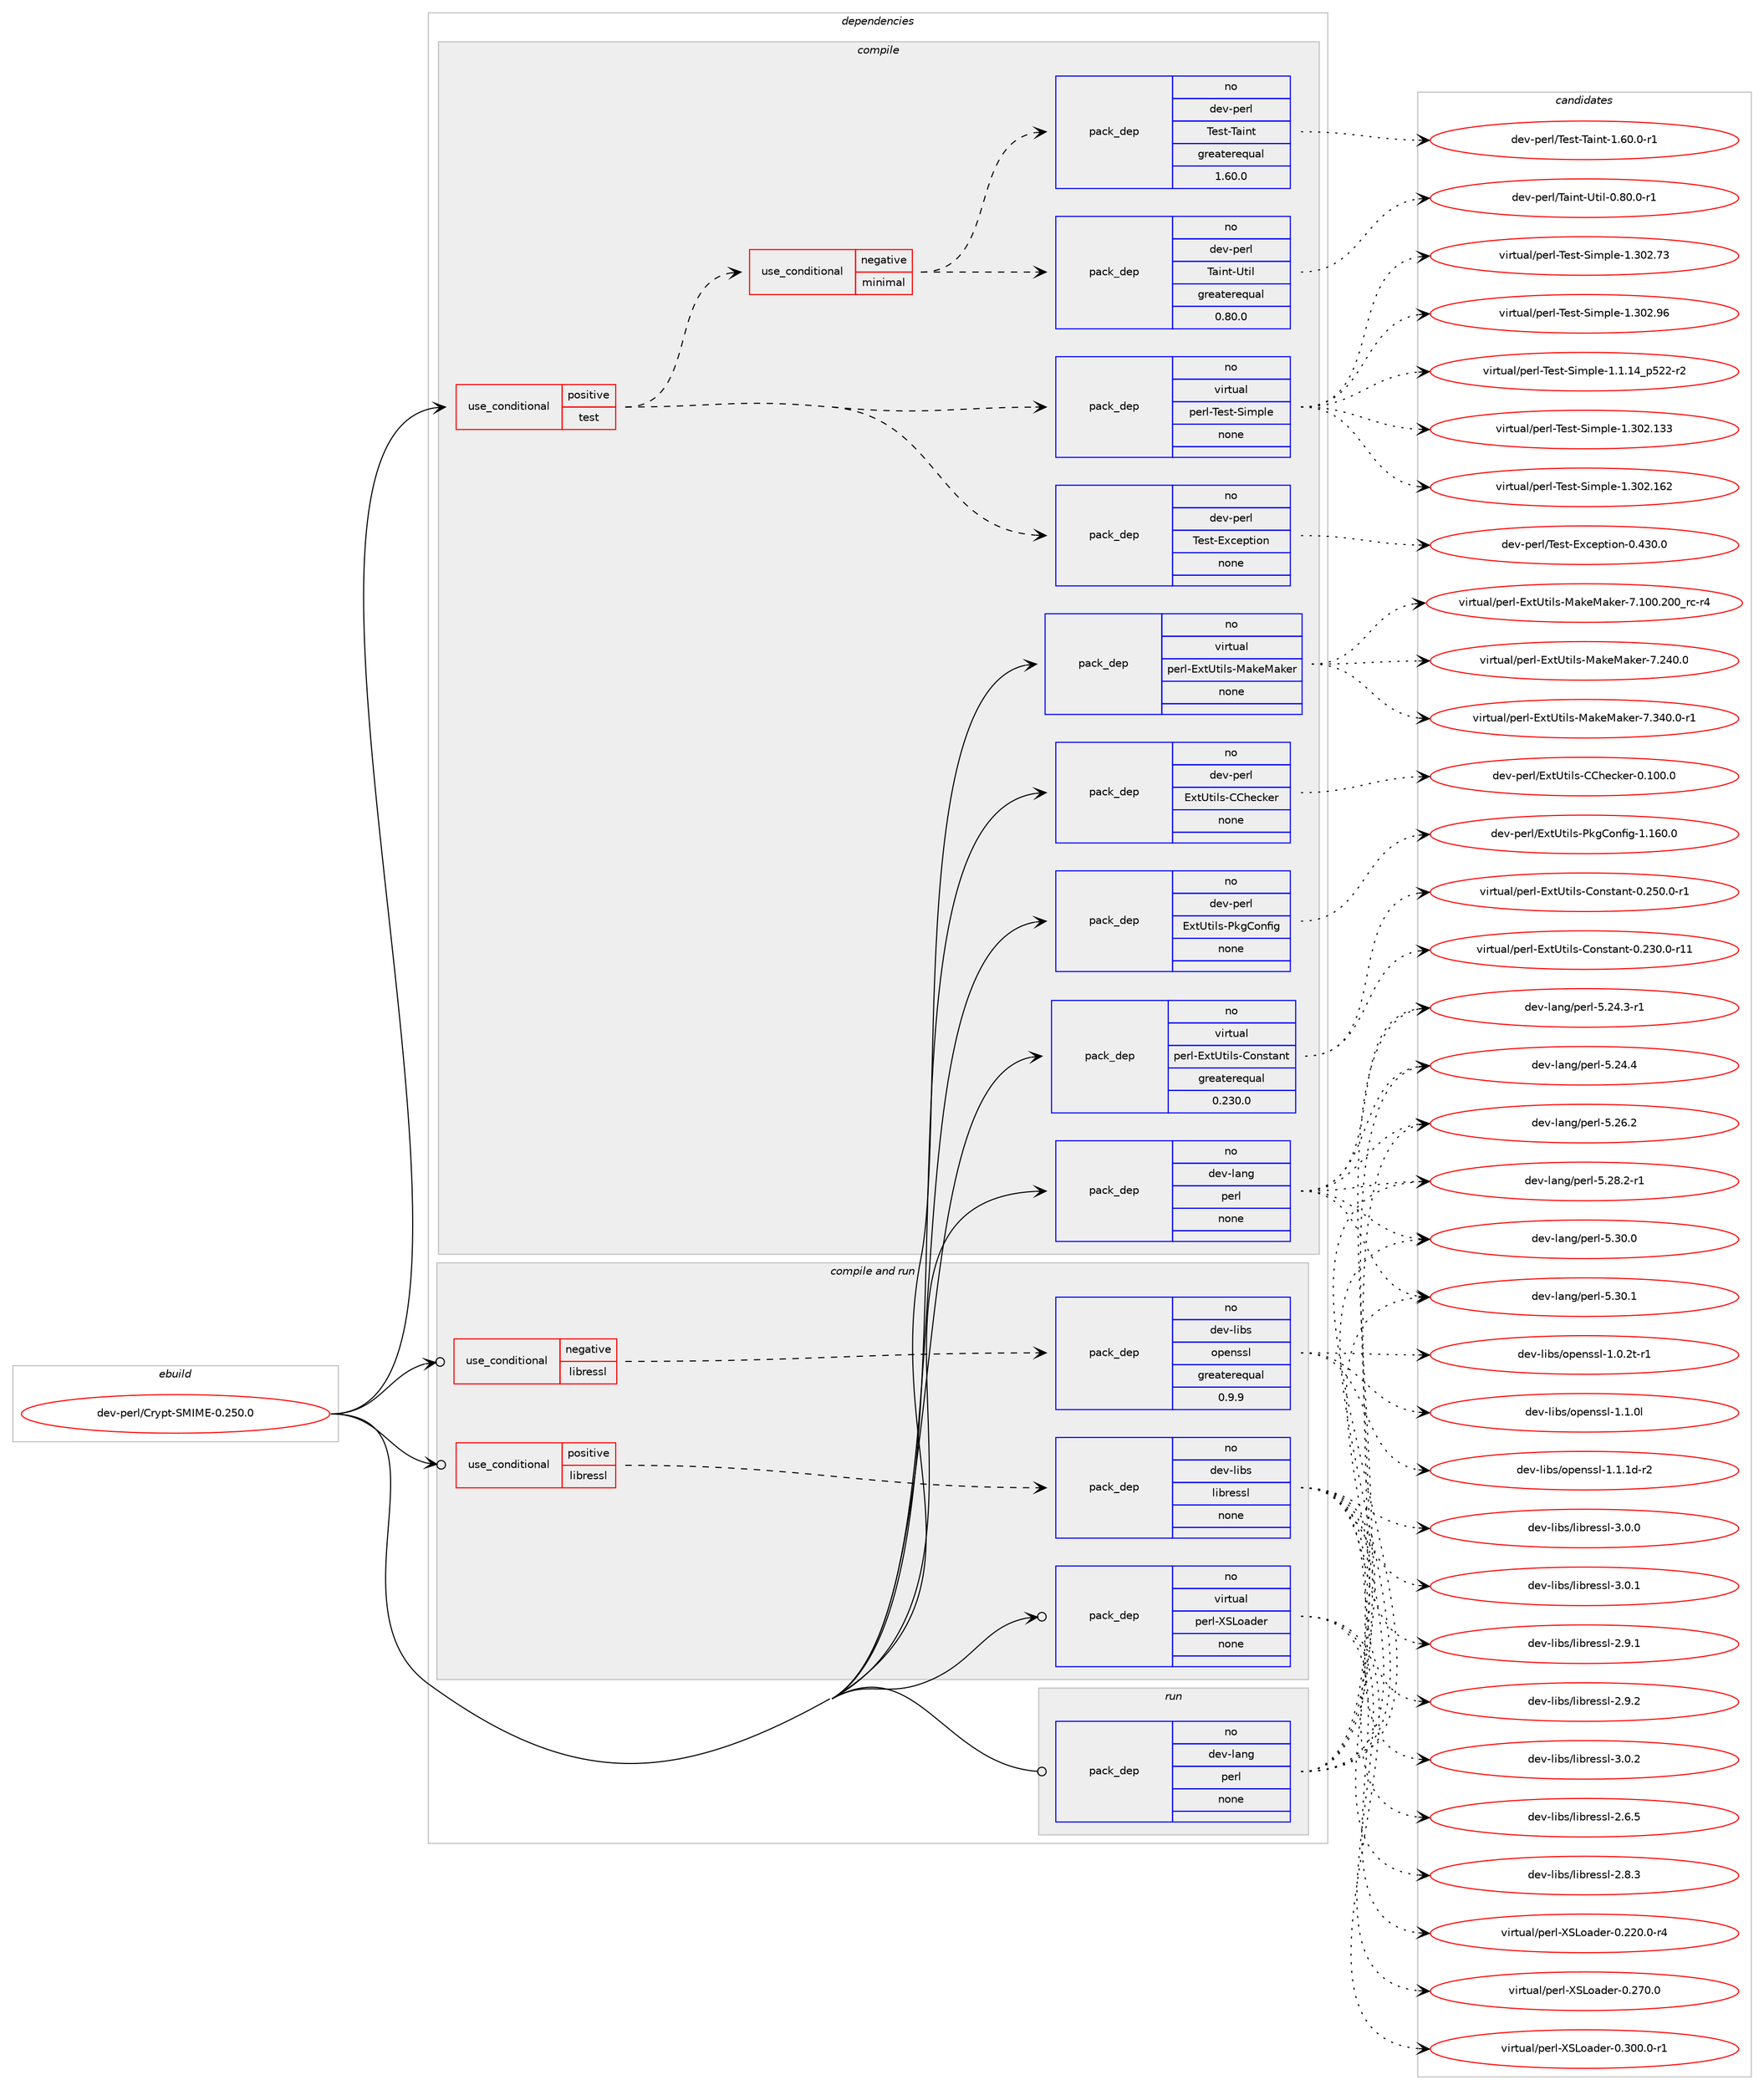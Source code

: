 digraph prolog {

# *************
# Graph options
# *************

newrank=true;
concentrate=true;
compound=true;
graph [rankdir=LR,fontname=Helvetica,fontsize=10,ranksep=1.5];#, ranksep=2.5, nodesep=0.2];
edge  [arrowhead=vee];
node  [fontname=Helvetica,fontsize=10];

# **********
# The ebuild
# **********

subgraph cluster_leftcol {
color=gray;
rank=same;
label=<<i>ebuild</i>>;
id [label="dev-perl/Crypt-SMIME-0.250.0", color=red, width=4, href="../dev-perl/Crypt-SMIME-0.250.0.svg"];
}

# ****************
# The dependencies
# ****************

subgraph cluster_midcol {
color=gray;
label=<<i>dependencies</i>>;
subgraph cluster_compile {
fillcolor="#eeeeee";
style=filled;
label=<<i>compile</i>>;
subgraph cond133419 {
dependency575348 [label=<<TABLE BORDER="0" CELLBORDER="1" CELLSPACING="0" CELLPADDING="4"><TR><TD ROWSPAN="3" CELLPADDING="10">use_conditional</TD></TR><TR><TD>positive</TD></TR><TR><TD>test</TD></TR></TABLE>>, shape=none, color=red];
subgraph pack430288 {
dependency575349 [label=<<TABLE BORDER="0" CELLBORDER="1" CELLSPACING="0" CELLPADDING="4" WIDTH="220"><TR><TD ROWSPAN="6" CELLPADDING="30">pack_dep</TD></TR><TR><TD WIDTH="110">no</TD></TR><TR><TD>dev-perl</TD></TR><TR><TD>Test-Exception</TD></TR><TR><TD>none</TD></TR><TR><TD></TD></TR></TABLE>>, shape=none, color=blue];
}
dependency575348:e -> dependency575349:w [weight=20,style="dashed",arrowhead="vee"];
subgraph pack430289 {
dependency575350 [label=<<TABLE BORDER="0" CELLBORDER="1" CELLSPACING="0" CELLPADDING="4" WIDTH="220"><TR><TD ROWSPAN="6" CELLPADDING="30">pack_dep</TD></TR><TR><TD WIDTH="110">no</TD></TR><TR><TD>virtual</TD></TR><TR><TD>perl-Test-Simple</TD></TR><TR><TD>none</TD></TR><TR><TD></TD></TR></TABLE>>, shape=none, color=blue];
}
dependency575348:e -> dependency575350:w [weight=20,style="dashed",arrowhead="vee"];
subgraph cond133420 {
dependency575351 [label=<<TABLE BORDER="0" CELLBORDER="1" CELLSPACING="0" CELLPADDING="4"><TR><TD ROWSPAN="3" CELLPADDING="10">use_conditional</TD></TR><TR><TD>negative</TD></TR><TR><TD>minimal</TD></TR></TABLE>>, shape=none, color=red];
subgraph pack430290 {
dependency575352 [label=<<TABLE BORDER="0" CELLBORDER="1" CELLSPACING="0" CELLPADDING="4" WIDTH="220"><TR><TD ROWSPAN="6" CELLPADDING="30">pack_dep</TD></TR><TR><TD WIDTH="110">no</TD></TR><TR><TD>dev-perl</TD></TR><TR><TD>Test-Taint</TD></TR><TR><TD>greaterequal</TD></TR><TR><TD>1.60.0</TD></TR></TABLE>>, shape=none, color=blue];
}
dependency575351:e -> dependency575352:w [weight=20,style="dashed",arrowhead="vee"];
subgraph pack430291 {
dependency575353 [label=<<TABLE BORDER="0" CELLBORDER="1" CELLSPACING="0" CELLPADDING="4" WIDTH="220"><TR><TD ROWSPAN="6" CELLPADDING="30">pack_dep</TD></TR><TR><TD WIDTH="110">no</TD></TR><TR><TD>dev-perl</TD></TR><TR><TD>Taint-Util</TD></TR><TR><TD>greaterequal</TD></TR><TR><TD>0.80.0</TD></TR></TABLE>>, shape=none, color=blue];
}
dependency575351:e -> dependency575353:w [weight=20,style="dashed",arrowhead="vee"];
}
dependency575348:e -> dependency575351:w [weight=20,style="dashed",arrowhead="vee"];
}
id:e -> dependency575348:w [weight=20,style="solid",arrowhead="vee"];
subgraph pack430292 {
dependency575354 [label=<<TABLE BORDER="0" CELLBORDER="1" CELLSPACING="0" CELLPADDING="4" WIDTH="220"><TR><TD ROWSPAN="6" CELLPADDING="30">pack_dep</TD></TR><TR><TD WIDTH="110">no</TD></TR><TR><TD>dev-lang</TD></TR><TR><TD>perl</TD></TR><TR><TD>none</TD></TR><TR><TD></TD></TR></TABLE>>, shape=none, color=blue];
}
id:e -> dependency575354:w [weight=20,style="solid",arrowhead="vee"];
subgraph pack430293 {
dependency575355 [label=<<TABLE BORDER="0" CELLBORDER="1" CELLSPACING="0" CELLPADDING="4" WIDTH="220"><TR><TD ROWSPAN="6" CELLPADDING="30">pack_dep</TD></TR><TR><TD WIDTH="110">no</TD></TR><TR><TD>dev-perl</TD></TR><TR><TD>ExtUtils-CChecker</TD></TR><TR><TD>none</TD></TR><TR><TD></TD></TR></TABLE>>, shape=none, color=blue];
}
id:e -> dependency575355:w [weight=20,style="solid",arrowhead="vee"];
subgraph pack430294 {
dependency575356 [label=<<TABLE BORDER="0" CELLBORDER="1" CELLSPACING="0" CELLPADDING="4" WIDTH="220"><TR><TD ROWSPAN="6" CELLPADDING="30">pack_dep</TD></TR><TR><TD WIDTH="110">no</TD></TR><TR><TD>dev-perl</TD></TR><TR><TD>ExtUtils-PkgConfig</TD></TR><TR><TD>none</TD></TR><TR><TD></TD></TR></TABLE>>, shape=none, color=blue];
}
id:e -> dependency575356:w [weight=20,style="solid",arrowhead="vee"];
subgraph pack430295 {
dependency575357 [label=<<TABLE BORDER="0" CELLBORDER="1" CELLSPACING="0" CELLPADDING="4" WIDTH="220"><TR><TD ROWSPAN="6" CELLPADDING="30">pack_dep</TD></TR><TR><TD WIDTH="110">no</TD></TR><TR><TD>virtual</TD></TR><TR><TD>perl-ExtUtils-Constant</TD></TR><TR><TD>greaterequal</TD></TR><TR><TD>0.230.0</TD></TR></TABLE>>, shape=none, color=blue];
}
id:e -> dependency575357:w [weight=20,style="solid",arrowhead="vee"];
subgraph pack430296 {
dependency575358 [label=<<TABLE BORDER="0" CELLBORDER="1" CELLSPACING="0" CELLPADDING="4" WIDTH="220"><TR><TD ROWSPAN="6" CELLPADDING="30">pack_dep</TD></TR><TR><TD WIDTH="110">no</TD></TR><TR><TD>virtual</TD></TR><TR><TD>perl-ExtUtils-MakeMaker</TD></TR><TR><TD>none</TD></TR><TR><TD></TD></TR></TABLE>>, shape=none, color=blue];
}
id:e -> dependency575358:w [weight=20,style="solid",arrowhead="vee"];
}
subgraph cluster_compileandrun {
fillcolor="#eeeeee";
style=filled;
label=<<i>compile and run</i>>;
subgraph cond133421 {
dependency575359 [label=<<TABLE BORDER="0" CELLBORDER="1" CELLSPACING="0" CELLPADDING="4"><TR><TD ROWSPAN="3" CELLPADDING="10">use_conditional</TD></TR><TR><TD>negative</TD></TR><TR><TD>libressl</TD></TR></TABLE>>, shape=none, color=red];
subgraph pack430297 {
dependency575360 [label=<<TABLE BORDER="0" CELLBORDER="1" CELLSPACING="0" CELLPADDING="4" WIDTH="220"><TR><TD ROWSPAN="6" CELLPADDING="30">pack_dep</TD></TR><TR><TD WIDTH="110">no</TD></TR><TR><TD>dev-libs</TD></TR><TR><TD>openssl</TD></TR><TR><TD>greaterequal</TD></TR><TR><TD>0.9.9</TD></TR></TABLE>>, shape=none, color=blue];
}
dependency575359:e -> dependency575360:w [weight=20,style="dashed",arrowhead="vee"];
}
id:e -> dependency575359:w [weight=20,style="solid",arrowhead="odotvee"];
subgraph cond133422 {
dependency575361 [label=<<TABLE BORDER="0" CELLBORDER="1" CELLSPACING="0" CELLPADDING="4"><TR><TD ROWSPAN="3" CELLPADDING="10">use_conditional</TD></TR><TR><TD>positive</TD></TR><TR><TD>libressl</TD></TR></TABLE>>, shape=none, color=red];
subgraph pack430298 {
dependency575362 [label=<<TABLE BORDER="0" CELLBORDER="1" CELLSPACING="0" CELLPADDING="4" WIDTH="220"><TR><TD ROWSPAN="6" CELLPADDING="30">pack_dep</TD></TR><TR><TD WIDTH="110">no</TD></TR><TR><TD>dev-libs</TD></TR><TR><TD>libressl</TD></TR><TR><TD>none</TD></TR><TR><TD></TD></TR></TABLE>>, shape=none, color=blue];
}
dependency575361:e -> dependency575362:w [weight=20,style="dashed",arrowhead="vee"];
}
id:e -> dependency575361:w [weight=20,style="solid",arrowhead="odotvee"];
subgraph pack430299 {
dependency575363 [label=<<TABLE BORDER="0" CELLBORDER="1" CELLSPACING="0" CELLPADDING="4" WIDTH="220"><TR><TD ROWSPAN="6" CELLPADDING="30">pack_dep</TD></TR><TR><TD WIDTH="110">no</TD></TR><TR><TD>virtual</TD></TR><TR><TD>perl-XSLoader</TD></TR><TR><TD>none</TD></TR><TR><TD></TD></TR></TABLE>>, shape=none, color=blue];
}
id:e -> dependency575363:w [weight=20,style="solid",arrowhead="odotvee"];
}
subgraph cluster_run {
fillcolor="#eeeeee";
style=filled;
label=<<i>run</i>>;
subgraph pack430300 {
dependency575364 [label=<<TABLE BORDER="0" CELLBORDER="1" CELLSPACING="0" CELLPADDING="4" WIDTH="220"><TR><TD ROWSPAN="6" CELLPADDING="30">pack_dep</TD></TR><TR><TD WIDTH="110">no</TD></TR><TR><TD>dev-lang</TD></TR><TR><TD>perl</TD></TR><TR><TD>none</TD></TR><TR><TD></TD></TR></TABLE>>, shape=none, color=blue];
}
id:e -> dependency575364:w [weight=20,style="solid",arrowhead="odot"];
}
}

# **************
# The candidates
# **************

subgraph cluster_choices {
rank=same;
color=gray;
label=<<i>candidates</i>>;

subgraph choice430288 {
color=black;
nodesep=1;
choice1001011184511210111410847841011151164569120991011121161051111104548465251484648 [label="dev-perl/Test-Exception-0.430.0", color=red, width=4,href="../dev-perl/Test-Exception-0.430.0.svg"];
dependency575349:e -> choice1001011184511210111410847841011151164569120991011121161051111104548465251484648:w [style=dotted,weight="100"];
}
subgraph choice430289 {
color=black;
nodesep=1;
choice11810511411611797108471121011141084584101115116458310510911210810145494649464952951125350504511450 [label="virtual/perl-Test-Simple-1.1.14_p522-r2", color=red, width=4,href="../virtual/perl-Test-Simple-1.1.14_p522-r2.svg"];
choice11810511411611797108471121011141084584101115116458310510911210810145494651485046495151 [label="virtual/perl-Test-Simple-1.302.133", color=red, width=4,href="../virtual/perl-Test-Simple-1.302.133.svg"];
choice11810511411611797108471121011141084584101115116458310510911210810145494651485046495450 [label="virtual/perl-Test-Simple-1.302.162", color=red, width=4,href="../virtual/perl-Test-Simple-1.302.162.svg"];
choice118105114116117971084711210111410845841011151164583105109112108101454946514850465551 [label="virtual/perl-Test-Simple-1.302.73", color=red, width=4,href="../virtual/perl-Test-Simple-1.302.73.svg"];
choice118105114116117971084711210111410845841011151164583105109112108101454946514850465754 [label="virtual/perl-Test-Simple-1.302.96", color=red, width=4,href="../virtual/perl-Test-Simple-1.302.96.svg"];
dependency575350:e -> choice11810511411611797108471121011141084584101115116458310510911210810145494649464952951125350504511450:w [style=dotted,weight="100"];
dependency575350:e -> choice11810511411611797108471121011141084584101115116458310510911210810145494651485046495151:w [style=dotted,weight="100"];
dependency575350:e -> choice11810511411611797108471121011141084584101115116458310510911210810145494651485046495450:w [style=dotted,weight="100"];
dependency575350:e -> choice118105114116117971084711210111410845841011151164583105109112108101454946514850465551:w [style=dotted,weight="100"];
dependency575350:e -> choice118105114116117971084711210111410845841011151164583105109112108101454946514850465754:w [style=dotted,weight="100"];
}
subgraph choice430290 {
color=black;
nodesep=1;
choice100101118451121011141084784101115116458497105110116454946544846484511449 [label="dev-perl/Test-Taint-1.60.0-r1", color=red, width=4,href="../dev-perl/Test-Taint-1.60.0-r1.svg"];
dependency575352:e -> choice100101118451121011141084784101115116458497105110116454946544846484511449:w [style=dotted,weight="100"];
}
subgraph choice430291 {
color=black;
nodesep=1;
choice100101118451121011141084784971051101164585116105108454846564846484511449 [label="dev-perl/Taint-Util-0.80.0-r1", color=red, width=4,href="../dev-perl/Taint-Util-0.80.0-r1.svg"];
dependency575353:e -> choice100101118451121011141084784971051101164585116105108454846564846484511449:w [style=dotted,weight="100"];
}
subgraph choice430292 {
color=black;
nodesep=1;
choice100101118451089711010347112101114108455346505246514511449 [label="dev-lang/perl-5.24.3-r1", color=red, width=4,href="../dev-lang/perl-5.24.3-r1.svg"];
choice10010111845108971101034711210111410845534650524652 [label="dev-lang/perl-5.24.4", color=red, width=4,href="../dev-lang/perl-5.24.4.svg"];
choice10010111845108971101034711210111410845534650544650 [label="dev-lang/perl-5.26.2", color=red, width=4,href="../dev-lang/perl-5.26.2.svg"];
choice100101118451089711010347112101114108455346505646504511449 [label="dev-lang/perl-5.28.2-r1", color=red, width=4,href="../dev-lang/perl-5.28.2-r1.svg"];
choice10010111845108971101034711210111410845534651484648 [label="dev-lang/perl-5.30.0", color=red, width=4,href="../dev-lang/perl-5.30.0.svg"];
choice10010111845108971101034711210111410845534651484649 [label="dev-lang/perl-5.30.1", color=red, width=4,href="../dev-lang/perl-5.30.1.svg"];
dependency575354:e -> choice100101118451089711010347112101114108455346505246514511449:w [style=dotted,weight="100"];
dependency575354:e -> choice10010111845108971101034711210111410845534650524652:w [style=dotted,weight="100"];
dependency575354:e -> choice10010111845108971101034711210111410845534650544650:w [style=dotted,weight="100"];
dependency575354:e -> choice100101118451089711010347112101114108455346505646504511449:w [style=dotted,weight="100"];
dependency575354:e -> choice10010111845108971101034711210111410845534651484648:w [style=dotted,weight="100"];
dependency575354:e -> choice10010111845108971101034711210111410845534651484649:w [style=dotted,weight="100"];
}
subgraph choice430293 {
color=black;
nodesep=1;
choice10010111845112101114108476912011685116105108115456767104101991071011144548464948484648 [label="dev-perl/ExtUtils-CChecker-0.100.0", color=red, width=4,href="../dev-perl/ExtUtils-CChecker-0.100.0.svg"];
dependency575355:e -> choice10010111845112101114108476912011685116105108115456767104101991071011144548464948484648:w [style=dotted,weight="100"];
}
subgraph choice430294 {
color=black;
nodesep=1;
choice100101118451121011141084769120116851161051081154580107103671111101021051034549464954484648 [label="dev-perl/ExtUtils-PkgConfig-1.160.0", color=red, width=4,href="../dev-perl/ExtUtils-PkgConfig-1.160.0.svg"];
dependency575356:e -> choice100101118451121011141084769120116851161051081154580107103671111101021051034549464954484648:w [style=dotted,weight="100"];
}
subgraph choice430295 {
color=black;
nodesep=1;
choice11810511411611797108471121011141084569120116851161051081154567111110115116971101164548465051484648451144949 [label="virtual/perl-ExtUtils-Constant-0.230.0-r11", color=red, width=4,href="../virtual/perl-ExtUtils-Constant-0.230.0-r11.svg"];
choice118105114116117971084711210111410845691201168511610510811545671111101151169711011645484650534846484511449 [label="virtual/perl-ExtUtils-Constant-0.250.0-r1", color=red, width=4,href="../virtual/perl-ExtUtils-Constant-0.250.0-r1.svg"];
dependency575357:e -> choice11810511411611797108471121011141084569120116851161051081154567111110115116971101164548465051484648451144949:w [style=dotted,weight="100"];
dependency575357:e -> choice118105114116117971084711210111410845691201168511610510811545671111101151169711011645484650534846484511449:w [style=dotted,weight="100"];
}
subgraph choice430296 {
color=black;
nodesep=1;
choice118105114116117971084711210111410845691201168511610510811545779710710177971071011144555464948484650484895114994511452 [label="virtual/perl-ExtUtils-MakeMaker-7.100.200_rc-r4", color=red, width=4,href="../virtual/perl-ExtUtils-MakeMaker-7.100.200_rc-r4.svg"];
choice118105114116117971084711210111410845691201168511610510811545779710710177971071011144555465052484648 [label="virtual/perl-ExtUtils-MakeMaker-7.240.0", color=red, width=4,href="../virtual/perl-ExtUtils-MakeMaker-7.240.0.svg"];
choice1181051141161179710847112101114108456912011685116105108115457797107101779710710111445554651524846484511449 [label="virtual/perl-ExtUtils-MakeMaker-7.340.0-r1", color=red, width=4,href="../virtual/perl-ExtUtils-MakeMaker-7.340.0-r1.svg"];
dependency575358:e -> choice118105114116117971084711210111410845691201168511610510811545779710710177971071011144555464948484650484895114994511452:w [style=dotted,weight="100"];
dependency575358:e -> choice118105114116117971084711210111410845691201168511610510811545779710710177971071011144555465052484648:w [style=dotted,weight="100"];
dependency575358:e -> choice1181051141161179710847112101114108456912011685116105108115457797107101779710710111445554651524846484511449:w [style=dotted,weight="100"];
}
subgraph choice430297 {
color=black;
nodesep=1;
choice1001011184510810598115471111121011101151151084549464846501164511449 [label="dev-libs/openssl-1.0.2t-r1", color=red, width=4,href="../dev-libs/openssl-1.0.2t-r1.svg"];
choice100101118451081059811547111112101110115115108454946494648108 [label="dev-libs/openssl-1.1.0l", color=red, width=4,href="../dev-libs/openssl-1.1.0l.svg"];
choice1001011184510810598115471111121011101151151084549464946491004511450 [label="dev-libs/openssl-1.1.1d-r2", color=red, width=4,href="../dev-libs/openssl-1.1.1d-r2.svg"];
dependency575360:e -> choice1001011184510810598115471111121011101151151084549464846501164511449:w [style=dotted,weight="100"];
dependency575360:e -> choice100101118451081059811547111112101110115115108454946494648108:w [style=dotted,weight="100"];
dependency575360:e -> choice1001011184510810598115471111121011101151151084549464946491004511450:w [style=dotted,weight="100"];
}
subgraph choice430298 {
color=black;
nodesep=1;
choice10010111845108105981154710810598114101115115108455046544653 [label="dev-libs/libressl-2.6.5", color=red, width=4,href="../dev-libs/libressl-2.6.5.svg"];
choice10010111845108105981154710810598114101115115108455046564651 [label="dev-libs/libressl-2.8.3", color=red, width=4,href="../dev-libs/libressl-2.8.3.svg"];
choice10010111845108105981154710810598114101115115108455046574649 [label="dev-libs/libressl-2.9.1", color=red, width=4,href="../dev-libs/libressl-2.9.1.svg"];
choice10010111845108105981154710810598114101115115108455046574650 [label="dev-libs/libressl-2.9.2", color=red, width=4,href="../dev-libs/libressl-2.9.2.svg"];
choice10010111845108105981154710810598114101115115108455146484648 [label="dev-libs/libressl-3.0.0", color=red, width=4,href="../dev-libs/libressl-3.0.0.svg"];
choice10010111845108105981154710810598114101115115108455146484649 [label="dev-libs/libressl-3.0.1", color=red, width=4,href="../dev-libs/libressl-3.0.1.svg"];
choice10010111845108105981154710810598114101115115108455146484650 [label="dev-libs/libressl-3.0.2", color=red, width=4,href="../dev-libs/libressl-3.0.2.svg"];
dependency575362:e -> choice10010111845108105981154710810598114101115115108455046544653:w [style=dotted,weight="100"];
dependency575362:e -> choice10010111845108105981154710810598114101115115108455046564651:w [style=dotted,weight="100"];
dependency575362:e -> choice10010111845108105981154710810598114101115115108455046574649:w [style=dotted,weight="100"];
dependency575362:e -> choice10010111845108105981154710810598114101115115108455046574650:w [style=dotted,weight="100"];
dependency575362:e -> choice10010111845108105981154710810598114101115115108455146484648:w [style=dotted,weight="100"];
dependency575362:e -> choice10010111845108105981154710810598114101115115108455146484649:w [style=dotted,weight="100"];
dependency575362:e -> choice10010111845108105981154710810598114101115115108455146484650:w [style=dotted,weight="100"];
}
subgraph choice430299 {
color=black;
nodesep=1;
choice1181051141161179710847112101114108458883761119710010111445484650504846484511452 [label="virtual/perl-XSLoader-0.220.0-r4", color=red, width=4,href="../virtual/perl-XSLoader-0.220.0-r4.svg"];
choice118105114116117971084711210111410845888376111971001011144548465055484648 [label="virtual/perl-XSLoader-0.270.0", color=red, width=4,href="../virtual/perl-XSLoader-0.270.0.svg"];
choice1181051141161179710847112101114108458883761119710010111445484651484846484511449 [label="virtual/perl-XSLoader-0.300.0-r1", color=red, width=4,href="../virtual/perl-XSLoader-0.300.0-r1.svg"];
dependency575363:e -> choice1181051141161179710847112101114108458883761119710010111445484650504846484511452:w [style=dotted,weight="100"];
dependency575363:e -> choice118105114116117971084711210111410845888376111971001011144548465055484648:w [style=dotted,weight="100"];
dependency575363:e -> choice1181051141161179710847112101114108458883761119710010111445484651484846484511449:w [style=dotted,weight="100"];
}
subgraph choice430300 {
color=black;
nodesep=1;
choice100101118451089711010347112101114108455346505246514511449 [label="dev-lang/perl-5.24.3-r1", color=red, width=4,href="../dev-lang/perl-5.24.3-r1.svg"];
choice10010111845108971101034711210111410845534650524652 [label="dev-lang/perl-5.24.4", color=red, width=4,href="../dev-lang/perl-5.24.4.svg"];
choice10010111845108971101034711210111410845534650544650 [label="dev-lang/perl-5.26.2", color=red, width=4,href="../dev-lang/perl-5.26.2.svg"];
choice100101118451089711010347112101114108455346505646504511449 [label="dev-lang/perl-5.28.2-r1", color=red, width=4,href="../dev-lang/perl-5.28.2-r1.svg"];
choice10010111845108971101034711210111410845534651484648 [label="dev-lang/perl-5.30.0", color=red, width=4,href="../dev-lang/perl-5.30.0.svg"];
choice10010111845108971101034711210111410845534651484649 [label="dev-lang/perl-5.30.1", color=red, width=4,href="../dev-lang/perl-5.30.1.svg"];
dependency575364:e -> choice100101118451089711010347112101114108455346505246514511449:w [style=dotted,weight="100"];
dependency575364:e -> choice10010111845108971101034711210111410845534650524652:w [style=dotted,weight="100"];
dependency575364:e -> choice10010111845108971101034711210111410845534650544650:w [style=dotted,weight="100"];
dependency575364:e -> choice100101118451089711010347112101114108455346505646504511449:w [style=dotted,weight="100"];
dependency575364:e -> choice10010111845108971101034711210111410845534651484648:w [style=dotted,weight="100"];
dependency575364:e -> choice10010111845108971101034711210111410845534651484649:w [style=dotted,weight="100"];
}
}

}

